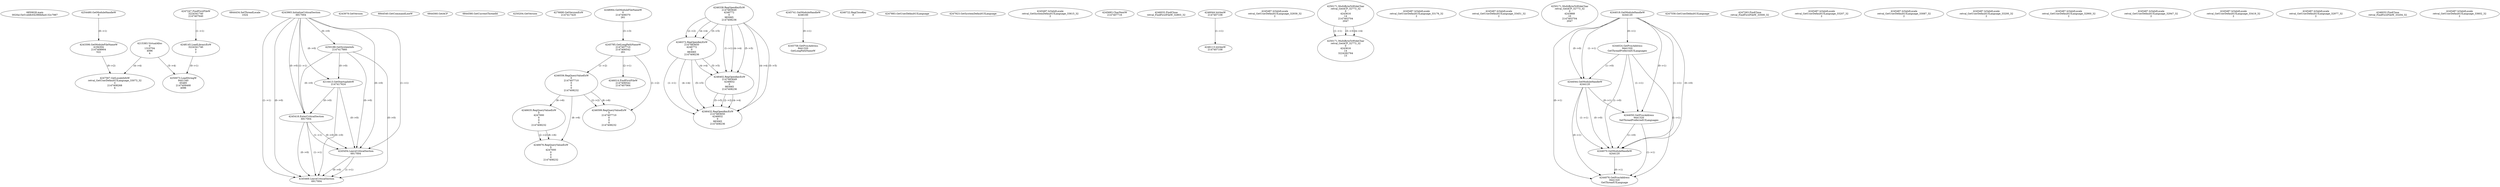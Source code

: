 // Global SCDG with merge call
digraph {
	0 [label="6850628.main
0020a15e51eb8c04296fe6a4132c7987"]
	1 [label="4254480.GetModuleHandleW
0"]
	2 [label="6844434.SetThreadLocale
1024"]
	3 [label="4243965.InitializeCriticalSection
6917004"]
	4 [label="4243979.GetVersion
"]
	5 [label="4250188.GetSystemInfo
2147417660"]
	3 -> 5 [label="(0-->0)"]
	6 [label="6844540.GetCommandLineW
"]
	7 [label="4214413.GetStartupInfoW
2147417624"]
	3 -> 7 [label="(0-->0)"]
	5 -> 7 [label="(0-->0)"]
	8 [label="6844560.GetACP
"]
	9 [label="6844580.GetCurrentThreadId
"]
	10 [label="4250204.GetVersion
"]
	11 [label="4276690.GetVersionExW
2147417420"]
	12 [label="4243306.GetModuleFileNameW
4194304
2147408904
522"]
	1 -> 12 [label="(0-->1)"]
	13 [label="4248064.GetModuleFileNameW
0
2147408370
261"]
	14 [label="4215383.VirtualAlloc
0
1310704
4096
4"]
	15 [label="4246338.RegOpenKeyExW
2147483649
4246772
0
983065
2147408236"]
	16 [label="4246372.RegOpenKeyExW
2147483650
4246772
0
983065
2147408236"]
	15 -> 16 [label="(2-->2)"]
	15 -> 16 [label="(4-->4)"]
	15 -> 16 [label="(5-->5)"]
	17 [label="4245741.GetModuleHandleW
4246160"]
	18 [label="4245758.GetProcAddress
9441320
GetLongPathNameW"]
	17 -> 18 [label="(0-->1)"]
	19 [label="4245785.GetLongPathNameW
2147407710
2147406542
261"]
	13 -> 19 [label="(3-->3)"]
	20 [label="4246556.RegQueryValueExW
0
2147407710
0
0
0
2147408232"]
	19 -> 20 [label="(1-->2)"]
	21 [label="4246635.RegQueryValueExW
0
4247000
0
0
0
2147408232"]
	20 -> 21 [label="(6-->6)"]
	22 [label="4246722.RegCloseKey
0"]
	23 [label="4247883.GetUserDefaultUILanguage
"]
	24 [label="4245418.EnterCriticalSection
6917004"]
	3 -> 24 [label="(1-->1)"]
	3 -> 24 [label="(0-->0)"]
	5 -> 24 [label="(0-->0)"]
	7 -> 24 [label="(0-->0)"]
	25 [label="4245454.LeaveCriticalSection
6917004"]
	3 -> 25 [label="(1-->1)"]
	24 -> 25 [label="(1-->1)"]
	3 -> 25 [label="(0-->0)"]
	5 -> 25 [label="(0-->0)"]
	7 -> 25 [label="(0-->0)"]
	24 -> 25 [label="(0-->0)"]
	26 [label="4247923.GetSystemDefaultUILanguage
"]
	27 [label="4245469.LeaveCriticalSection
6917004"]
	3 -> 27 [label="(1-->1)"]
	24 -> 27 [label="(1-->1)"]
	25 -> 27 [label="(1-->1)"]
	3 -> 27 [label="(0-->0)"]
	5 -> 27 [label="(0-->0)"]
	7 -> 27 [label="(0-->0)"]
	24 -> 27 [label="(0-->0)"]
	25 -> 27 [label="(0-->0)"]
	28 [label="4245487.IsValidLocale
retval_GetSystemDefaultUILanguage_33615_32
2"]
	29 [label="4245683.CharNextW
2147407716"]
	30 [label="4246014.FindFirstFileW
2147406542
2147407064"]
	19 -> 30 [label="(2-->1)"]
	31 [label="4246032.FindClose
retval_FindFirstFileW_32803_32"]
	32 [label="4246044.lstrlenW
2147407108"]
	33 [label="4245487.IsValidLocale
retval_GetUserDefaultUILanguage_32939_32
2"]
	34 [label="4250171.MultiByteToWideChar
retval_GetACP_32773_32
0
4243616
14
2147403704
2047"]
	35 [label="4250171.MultiByteToWideChar
retval_GetACP_32773_32
0
4243616
14
3224282764
15"]
	34 -> 35 [label="(1-->1)"]
	34 -> 35 [label="(3-->3)"]
	34 -> 35 [label="(4-->4)"]
	36 [label="4246402.RegOpenKeyExW
2147483649
4246832
0
983065
2147408236"]
	15 -> 36 [label="(1-->1)"]
	15 -> 36 [label="(4-->4)"]
	16 -> 36 [label="(4-->4)"]
	15 -> 36 [label="(5-->5)"]
	16 -> 36 [label="(5-->5)"]
	37 [label="4246432.RegOpenKeyExW
2147483650
4246832
0
983065
2147408236"]
	16 -> 37 [label="(1-->1)"]
	36 -> 37 [label="(2-->2)"]
	15 -> 37 [label="(4-->4)"]
	16 -> 37 [label="(4-->4)"]
	36 -> 37 [label="(4-->4)"]
	15 -> 37 [label="(5-->5)"]
	16 -> 37 [label="(5-->5)"]
	36 -> 37 [label="(5-->5)"]
	38 [label="4245487.IsValidLocale
retval_GetUserDefaultUILanguage_33176_32
2"]
	39 [label="4245487.IsValidLocale
retval_GetUserDefaultUILanguage_33451_32
2"]
	40 [label="4250171.MultiByteToWideChar
retval_GetACP_32773_32
0
4243868
10
2147403704
2047"]
	41 [label="4244018.GetModuleHandleW
4244120"]
	42 [label="4244024.GetProcAddress
9441320
GetThreadPreferredUILanguages"]
	41 -> 42 [label="(0-->1)"]
	43 [label="4244044.GetModuleHandleW
4244120"]
	41 -> 43 [label="(1-->1)"]
	41 -> 43 [label="(0-->0)"]
	42 -> 43 [label="(1-->0)"]
	44 [label="4244050.GetProcAddress
9441320
SetThreadPreferredUILanguages"]
	41 -> 44 [label="(0-->1)"]
	42 -> 44 [label="(1-->1)"]
	43 -> 44 [label="(0-->1)"]
	45 [label="4244070.GetModuleHandleW
4244120"]
	41 -> 45 [label="(1-->1)"]
	43 -> 45 [label="(1-->1)"]
	41 -> 45 [label="(0-->0)"]
	42 -> 45 [label="(1-->0)"]
	43 -> 45 [label="(0-->0)"]
	44 -> 45 [label="(1-->0)"]
	46 [label="4244076.GetProcAddress
9441320
GetThreadUILanguage"]
	41 -> 46 [label="(0-->1)"]
	42 -> 46 [label="(1-->1)"]
	43 -> 46 [label="(0-->1)"]
	44 -> 46 [label="(1-->1)"]
	45 -> 46 [label="(0-->1)"]
	47 [label="4246676.RegQueryValueExW
0
4247000
0
0
0
2147408232"]
	21 -> 47 [label="(2-->2)"]
	20 -> 47 [label="(6-->6)"]
	21 -> 47 [label="(6-->6)"]
	48 [label="4247558.GetUserDefaultUILanguage
"]
	49 [label="4247567.GetLocaleInfoW
retval_GetUserDefaultUILanguage_33073_32
3
2147408268
4"]
	12 -> 49 [label="(0-->2)"]
	14 -> 49 [label="(4-->4)"]
	50 [label="4247247.FindFirstFileW
3224341740
2147407640"]
	51 [label="4247263.FindClose
retval_FindFirstFileW_33500_32"]
	52 [label="4248145.LoadLibraryExW
3224341740
0
2"]
	50 -> 52 [label="(1-->1)"]
	53 [label="4250073.LoadStringW
9441340
65485
2147409468
4096"]
	52 -> 53 [label="(0-->1)"]
	14 -> 53 [label="(3-->4)"]
	54 [label="4245487.IsValidLocale
retval_GetUserDefaultUILanguage_33207_32
2"]
	55 [label="4246113.lstrlenW
2147407108"]
	32 -> 55 [label="(1-->1)"]
	56 [label="4245487.IsValidLocale
retval_GetUserDefaultUILanguage_33087_32
2"]
	57 [label="4246599.RegQueryValueExW
0
2147407710
0
0
0
2147408232"]
	19 -> 57 [label="(1-->2)"]
	20 -> 57 [label="(2-->2)"]
	20 -> 57 [label="(6-->6)"]
	58 [label="4245487.IsValidLocale
retval_GetUserDefaultUILanguage_33200_32
2"]
	59 [label="4245487.IsValidLocale
retval_GetUserDefaultUILanguage_32900_32
2"]
	60 [label="4245487.IsValidLocale
retval_GetUserDefaultUILanguage_32947_32
2"]
	61 [label="4245487.IsValidLocale
retval_GetUserDefaultUILanguage_33419_32
2"]
	62 [label="4245487.IsValidLocale
retval_GetUserDefaultUILanguage_32977_32
2"]
	63 [label="4246032.FindClose
retval_FindFirstFileW_33204_32"]
	64 [label="4245487.IsValidLocale
retval_GetUserDefaultUILanguage_33602_32
2"]
}
